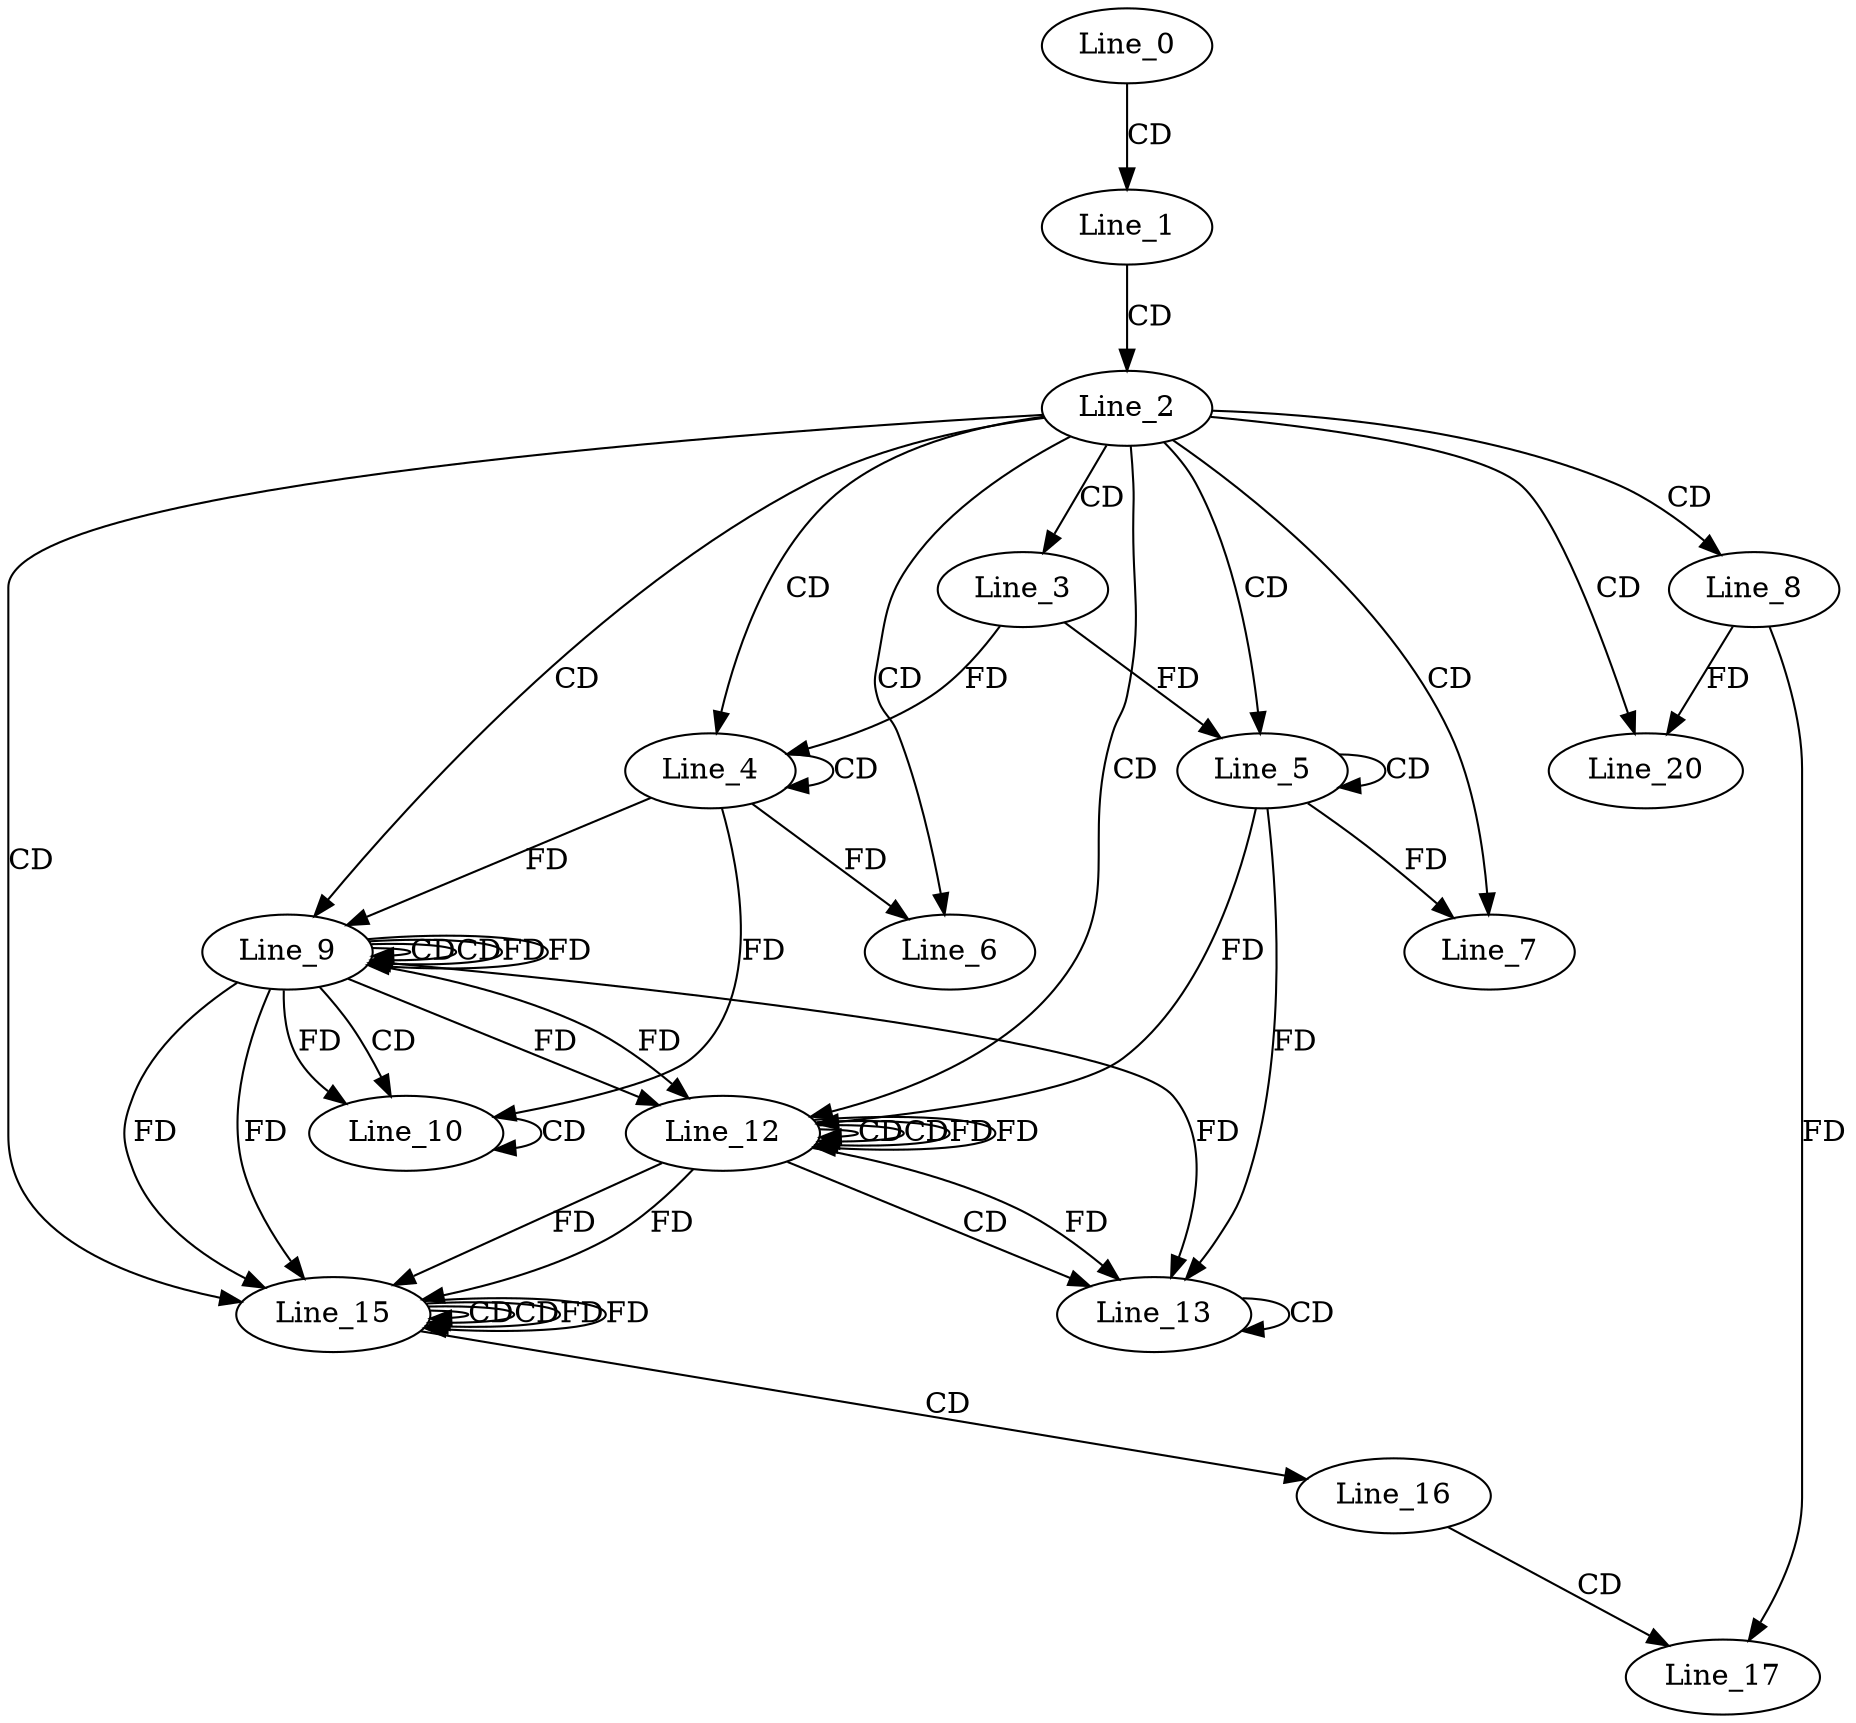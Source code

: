 digraph G {
  Line_0;
  Line_1;
  Line_2;
  Line_3;
  Line_4;
  Line_4;
  Line_5;
  Line_5;
  Line_6;
  Line_6;
  Line_7;
  Line_7;
  Line_8;
  Line_9;
  Line_9;
  Line_9;
  Line_9;
  Line_10;
  Line_10;
  Line_12;
  Line_12;
  Line_12;
  Line_12;
  Line_13;
  Line_13;
  Line_15;
  Line_15;
  Line_15;
  Line_16;
  Line_17;
  Line_20;
  Line_0 -> Line_1 [ label="CD" ];
  Line_1 -> Line_2 [ label="CD" ];
  Line_2 -> Line_3 [ label="CD" ];
  Line_2 -> Line_4 [ label="CD" ];
  Line_4 -> Line_4 [ label="CD" ];
  Line_3 -> Line_4 [ label="FD" ];
  Line_2 -> Line_5 [ label="CD" ];
  Line_5 -> Line_5 [ label="CD" ];
  Line_3 -> Line_5 [ label="FD" ];
  Line_2 -> Line_6 [ label="CD" ];
  Line_4 -> Line_6 [ label="FD" ];
  Line_2 -> Line_7 [ label="CD" ];
  Line_5 -> Line_7 [ label="FD" ];
  Line_2 -> Line_8 [ label="CD" ];
  Line_2 -> Line_9 [ label="CD" ];
  Line_9 -> Line_9 [ label="CD" ];
  Line_9 -> Line_9 [ label="CD" ];
  Line_4 -> Line_9 [ label="FD" ];
  Line_9 -> Line_9 [ label="FD" ];
  Line_9 -> Line_10 [ label="CD" ];
  Line_10 -> Line_10 [ label="CD" ];
  Line_4 -> Line_10 [ label="FD" ];
  Line_9 -> Line_10 [ label="FD" ];
  Line_2 -> Line_12 [ label="CD" ];
  Line_12 -> Line_12 [ label="CD" ];
  Line_9 -> Line_12 [ label="FD" ];
  Line_5 -> Line_12 [ label="FD" ];
  Line_12 -> Line_12 [ label="CD" ];
  Line_12 -> Line_12 [ label="FD" ];
  Line_9 -> Line_12 [ label="FD" ];
  Line_12 -> Line_13 [ label="CD" ];
  Line_13 -> Line_13 [ label="CD" ];
  Line_5 -> Line_13 [ label="FD" ];
  Line_12 -> Line_13 [ label="FD" ];
  Line_9 -> Line_13 [ label="FD" ];
  Line_2 -> Line_15 [ label="CD" ];
  Line_15 -> Line_15 [ label="CD" ];
  Line_12 -> Line_15 [ label="FD" ];
  Line_9 -> Line_15 [ label="FD" ];
  Line_15 -> Line_15 [ label="CD" ];
  Line_15 -> Line_15 [ label="FD" ];
  Line_12 -> Line_15 [ label="FD" ];
  Line_9 -> Line_15 [ label="FD" ];
  Line_15 -> Line_16 [ label="CD" ];
  Line_16 -> Line_17 [ label="CD" ];
  Line_8 -> Line_17 [ label="FD" ];
  Line_2 -> Line_20 [ label="CD" ];
  Line_8 -> Line_20 [ label="FD" ];
  Line_9 -> Line_9 [ label="FD" ];
  Line_12 -> Line_12 [ label="FD" ];
  Line_15 -> Line_15 [ label="FD" ];
}
